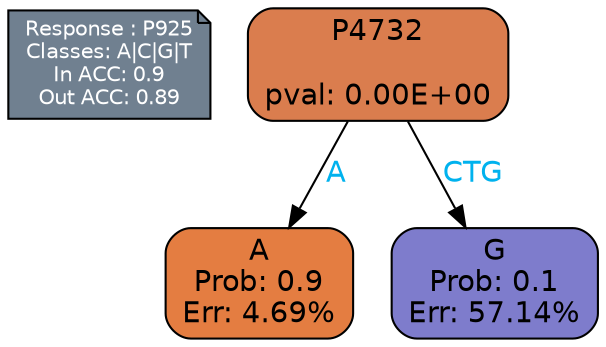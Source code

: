 digraph Tree {
node [shape=box, style="filled, rounded", color="black", fontname=helvetica] ;
graph [ranksep=equally, splines=polylines, bgcolor=transparent, dpi=600] ;
edge [fontname=helvetica] ;
LEGEND [label="Response : P925
Classes: A|C|G|T
In ACC: 0.9
Out ACC: 0.89
",shape=note,align=left,style=filled,fillcolor="slategray",fontcolor="white",fontsize=10];1 [label="P4732

pval: 0.00E+00", fillcolor="#da7d4e"] ;
2 [label="A
Prob: 0.9
Err: 4.69%", fillcolor="#e47d41"] ;
3 [label="G
Prob: 0.1
Err: 57.14%", fillcolor="#7e7ccc"] ;
1 -> 2 [label="A",fontcolor=deepskyblue2] ;
1 -> 3 [label="CTG",fontcolor=deepskyblue2] ;
{rank = same; 2;3;}{rank = same; LEGEND;1;}}